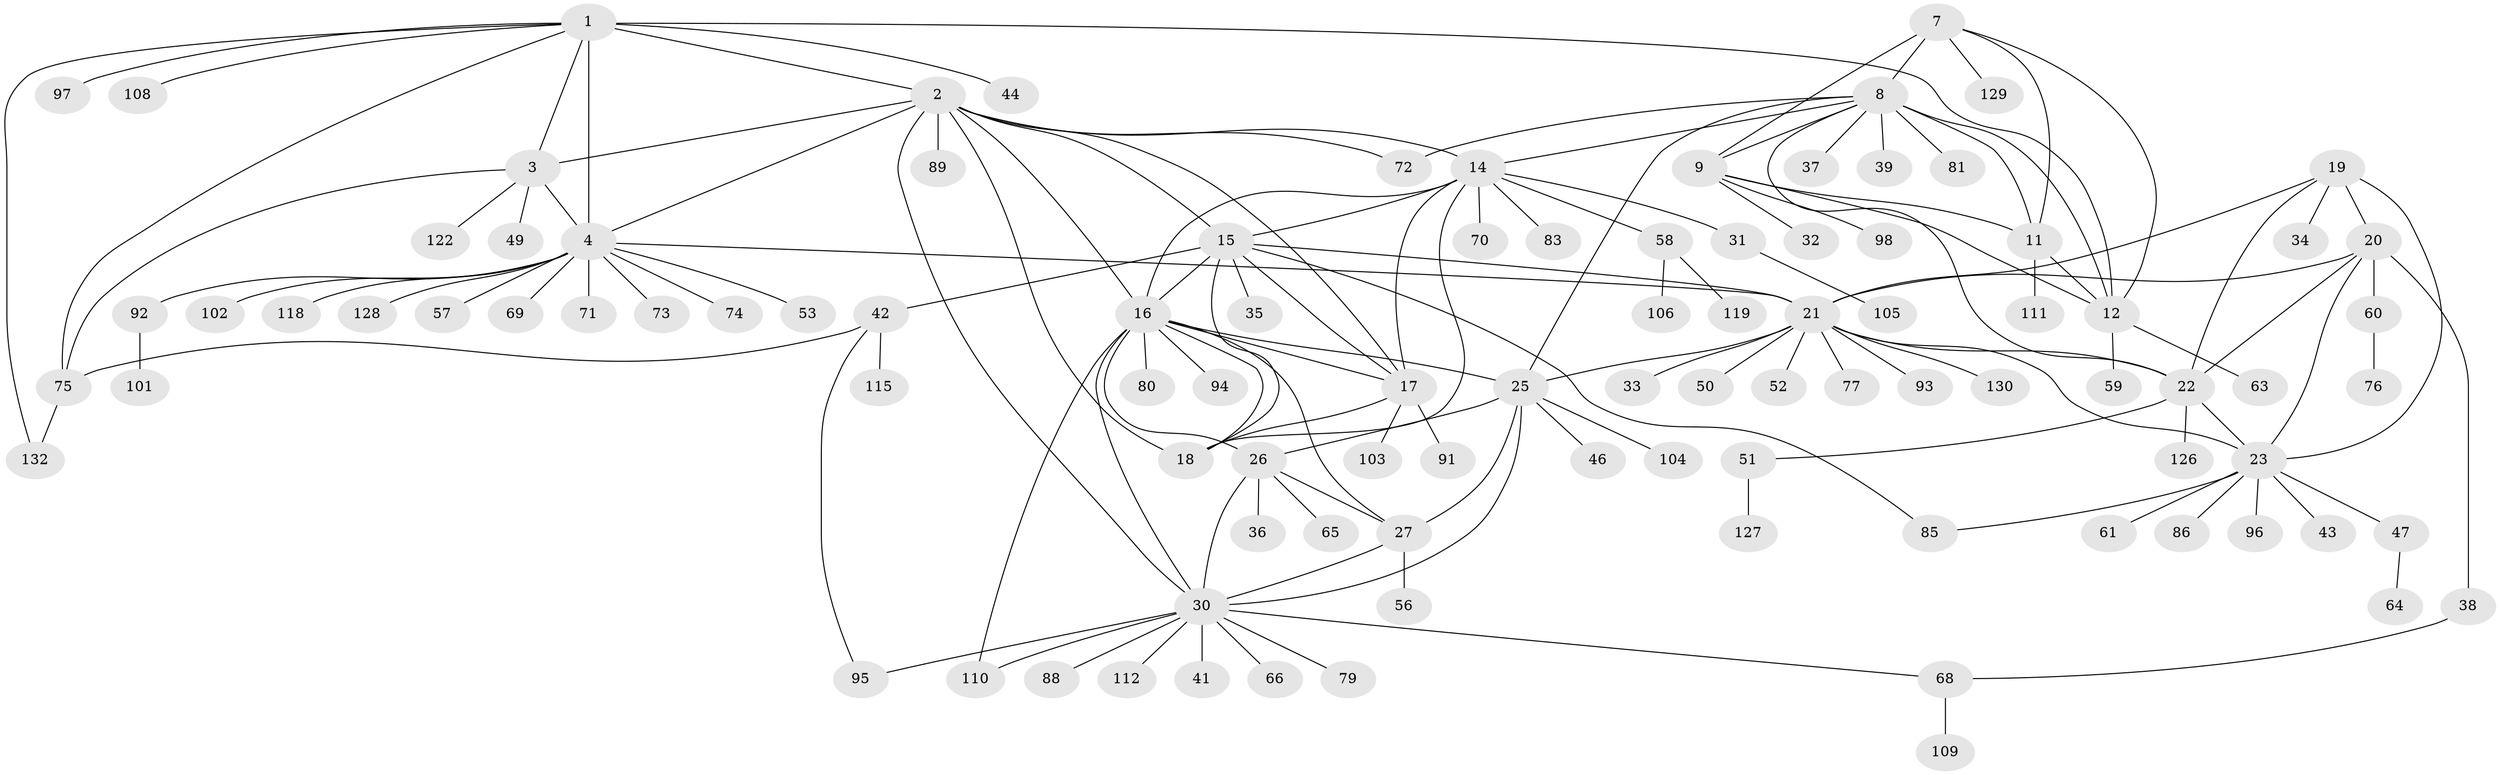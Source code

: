 // Generated by graph-tools (version 1.1) at 2025/52/02/27/25 19:52:18]
// undirected, 100 vertices, 144 edges
graph export_dot {
graph [start="1"]
  node [color=gray90,style=filled];
  1 [super="+6"];
  2 [super="+13"];
  3 [super="+62"];
  4 [super="+5"];
  7 [super="+54"];
  8 [super="+10"];
  9 [super="+40"];
  11 [super="+125"];
  12 [super="+87"];
  14 [super="+90"];
  15 [super="+107"];
  16 [super="+29"];
  17 [super="+82"];
  18 [super="+124"];
  19 [super="+100"];
  20 [super="+24"];
  21 [super="+84"];
  22 [super="+99"];
  23 [super="+45"];
  25 [super="+28"];
  26 [super="+78"];
  27 [super="+113"];
  30 [super="+131"];
  31;
  32;
  33;
  34;
  35;
  36;
  37 [super="+67"];
  38 [super="+117"];
  39;
  41;
  42 [super="+48"];
  43;
  44;
  46;
  47 [super="+55"];
  49;
  50;
  51 [super="+116"];
  52;
  53;
  56;
  57;
  58;
  59;
  60;
  61;
  63;
  64;
  65;
  66;
  68;
  69;
  70;
  71;
  72;
  73;
  74;
  75 [super="+120"];
  76;
  77;
  79;
  80;
  81;
  83;
  85;
  86;
  88;
  89;
  91 [super="+123"];
  92;
  93;
  94;
  95;
  96;
  97;
  98;
  101 [super="+114"];
  102;
  103;
  104;
  105;
  106;
  108;
  109;
  110;
  111;
  112;
  115;
  118;
  119 [super="+121"];
  122;
  126;
  127;
  128;
  129;
  130;
  132;
  1 -- 2 [weight=2];
  1 -- 3 [weight=2];
  1 -- 4 [weight=4];
  1 -- 12;
  1 -- 44;
  1 -- 75;
  1 -- 97;
  1 -- 108;
  1 -- 132;
  2 -- 3;
  2 -- 4 [weight=2];
  2 -- 30;
  2 -- 72;
  2 -- 15 [weight=2];
  2 -- 16;
  2 -- 17;
  2 -- 18;
  2 -- 89;
  2 -- 14;
  3 -- 4 [weight=2];
  3 -- 49;
  3 -- 75;
  3 -- 122;
  4 -- 74;
  4 -- 92;
  4 -- 128;
  4 -- 69;
  4 -- 71;
  4 -- 102;
  4 -- 73;
  4 -- 53;
  4 -- 21;
  4 -- 118;
  4 -- 57;
  7 -- 8 [weight=2];
  7 -- 9;
  7 -- 11;
  7 -- 12;
  7 -- 129;
  8 -- 9 [weight=2];
  8 -- 11 [weight=2];
  8 -- 12 [weight=2];
  8 -- 14;
  8 -- 22;
  8 -- 72;
  8 -- 25;
  8 -- 37;
  8 -- 39;
  8 -- 81;
  9 -- 11;
  9 -- 12;
  9 -- 32;
  9 -- 98;
  11 -- 12;
  11 -- 111;
  12 -- 59;
  12 -- 63;
  14 -- 15;
  14 -- 16;
  14 -- 17;
  14 -- 18;
  14 -- 31;
  14 -- 58;
  14 -- 70;
  14 -- 83;
  15 -- 16;
  15 -- 17;
  15 -- 18;
  15 -- 21;
  15 -- 35;
  15 -- 42;
  15 -- 85;
  16 -- 17;
  16 -- 18;
  16 -- 110;
  16 -- 80;
  16 -- 30;
  16 -- 25 [weight=2];
  16 -- 26;
  16 -- 27;
  16 -- 94;
  17 -- 18;
  17 -- 91;
  17 -- 103;
  19 -- 20 [weight=2];
  19 -- 21;
  19 -- 22;
  19 -- 23;
  19 -- 34;
  20 -- 21 [weight=2];
  20 -- 22 [weight=2];
  20 -- 23 [weight=2];
  20 -- 38;
  20 -- 60;
  21 -- 22;
  21 -- 23;
  21 -- 25 [weight=2];
  21 -- 33;
  21 -- 50;
  21 -- 52;
  21 -- 77;
  21 -- 93;
  21 -- 130;
  22 -- 23;
  22 -- 51;
  22 -- 126;
  23 -- 43;
  23 -- 47;
  23 -- 61;
  23 -- 85;
  23 -- 86;
  23 -- 96;
  25 -- 26 [weight=2];
  25 -- 27 [weight=2];
  25 -- 30 [weight=2];
  25 -- 46;
  25 -- 104;
  26 -- 27;
  26 -- 30;
  26 -- 36;
  26 -- 65;
  27 -- 30;
  27 -- 56;
  30 -- 41;
  30 -- 66;
  30 -- 68;
  30 -- 79;
  30 -- 88;
  30 -- 95;
  30 -- 110;
  30 -- 112;
  31 -- 105;
  38 -- 68;
  42 -- 75;
  42 -- 95;
  42 -- 115;
  47 -- 64;
  51 -- 127;
  58 -- 106;
  58 -- 119;
  60 -- 76;
  68 -- 109;
  75 -- 132;
  92 -- 101;
}
